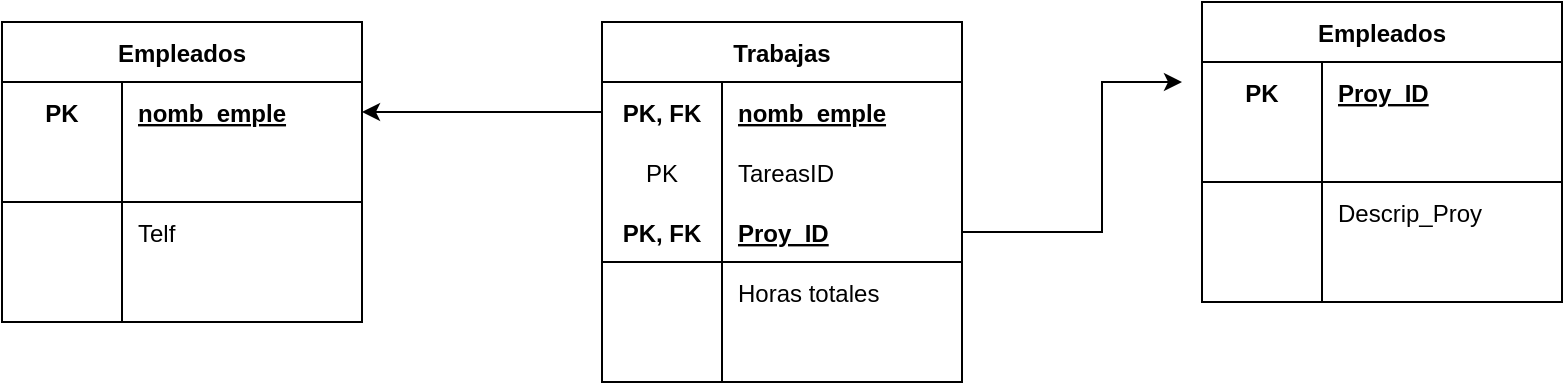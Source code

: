 <mxfile version="20.7.2" type="device"><diagram id="-xOmbCy5eaU4z4uiLfdm" name="Página-1"><mxGraphModel dx="1387" dy="788" grid="1" gridSize="10" guides="1" tooltips="1" connect="1" arrows="1" fold="1" page="1" pageScale="1" pageWidth="1654" pageHeight="2336" math="0" shadow="0"><root><mxCell id="0"/><mxCell id="1" parent="0"/><mxCell id="kVbkBnVhRm33oHVmCNfn-1" value="Empleados" style="shape=table;startSize=30;container=1;collapsible=1;childLayout=tableLayout;fixedRows=1;rowLines=0;fontStyle=1;align=center;resizeLast=1;" vertex="1" parent="1"><mxGeometry x="220" y="300" width="180" height="150" as="geometry"/></mxCell><mxCell id="kVbkBnVhRm33oHVmCNfn-2" value="" style="shape=tableRow;horizontal=0;startSize=0;swimlaneHead=0;swimlaneBody=0;fillColor=none;collapsible=0;dropTarget=0;points=[[0,0.5],[1,0.5]];portConstraint=eastwest;top=0;left=0;right=0;bottom=0;" vertex="1" parent="kVbkBnVhRm33oHVmCNfn-1"><mxGeometry y="30" width="180" height="30" as="geometry"/></mxCell><mxCell id="kVbkBnVhRm33oHVmCNfn-3" value="PK" style="shape=partialRectangle;connectable=0;fillColor=none;top=0;left=0;bottom=0;right=0;fontStyle=1;overflow=hidden;" vertex="1" parent="kVbkBnVhRm33oHVmCNfn-2"><mxGeometry width="60" height="30" as="geometry"><mxRectangle width="60" height="30" as="alternateBounds"/></mxGeometry></mxCell><mxCell id="kVbkBnVhRm33oHVmCNfn-4" value="nomb_emple" style="shape=partialRectangle;connectable=0;fillColor=none;top=0;left=0;bottom=0;right=0;align=left;spacingLeft=6;fontStyle=5;overflow=hidden;" vertex="1" parent="kVbkBnVhRm33oHVmCNfn-2"><mxGeometry x="60" width="120" height="30" as="geometry"><mxRectangle width="120" height="30" as="alternateBounds"/></mxGeometry></mxCell><mxCell id="kVbkBnVhRm33oHVmCNfn-5" value="" style="shape=tableRow;horizontal=0;startSize=0;swimlaneHead=0;swimlaneBody=0;fillColor=none;collapsible=0;dropTarget=0;points=[[0,0.5],[1,0.5]];portConstraint=eastwest;top=0;left=0;right=0;bottom=1;" vertex="1" parent="kVbkBnVhRm33oHVmCNfn-1"><mxGeometry y="60" width="180" height="30" as="geometry"/></mxCell><mxCell id="kVbkBnVhRm33oHVmCNfn-6" value="" style="shape=partialRectangle;connectable=0;fillColor=none;top=0;left=0;bottom=0;right=0;fontStyle=1;overflow=hidden;" vertex="1" parent="kVbkBnVhRm33oHVmCNfn-5"><mxGeometry width="60" height="30" as="geometry"><mxRectangle width="60" height="30" as="alternateBounds"/></mxGeometry></mxCell><mxCell id="kVbkBnVhRm33oHVmCNfn-7" value="" style="shape=partialRectangle;connectable=0;fillColor=none;top=0;left=0;bottom=0;right=0;align=left;spacingLeft=6;fontStyle=5;overflow=hidden;" vertex="1" parent="kVbkBnVhRm33oHVmCNfn-5"><mxGeometry x="60" width="120" height="30" as="geometry"><mxRectangle width="120" height="30" as="alternateBounds"/></mxGeometry></mxCell><mxCell id="kVbkBnVhRm33oHVmCNfn-8" value="" style="shape=tableRow;horizontal=0;startSize=0;swimlaneHead=0;swimlaneBody=0;fillColor=none;collapsible=0;dropTarget=0;points=[[0,0.5],[1,0.5]];portConstraint=eastwest;top=0;left=0;right=0;bottom=0;" vertex="1" parent="kVbkBnVhRm33oHVmCNfn-1"><mxGeometry y="90" width="180" height="30" as="geometry"/></mxCell><mxCell id="kVbkBnVhRm33oHVmCNfn-9" value="" style="shape=partialRectangle;connectable=0;fillColor=none;top=0;left=0;bottom=0;right=0;editable=1;overflow=hidden;" vertex="1" parent="kVbkBnVhRm33oHVmCNfn-8"><mxGeometry width="60" height="30" as="geometry"><mxRectangle width="60" height="30" as="alternateBounds"/></mxGeometry></mxCell><mxCell id="kVbkBnVhRm33oHVmCNfn-10" value="Telf" style="shape=partialRectangle;connectable=0;fillColor=none;top=0;left=0;bottom=0;right=0;align=left;spacingLeft=6;overflow=hidden;" vertex="1" parent="kVbkBnVhRm33oHVmCNfn-8"><mxGeometry x="60" width="120" height="30" as="geometry"><mxRectangle width="120" height="30" as="alternateBounds"/></mxGeometry></mxCell><mxCell id="kVbkBnVhRm33oHVmCNfn-11" value="" style="shape=tableRow;horizontal=0;startSize=0;swimlaneHead=0;swimlaneBody=0;fillColor=none;collapsible=0;dropTarget=0;points=[[0,0.5],[1,0.5]];portConstraint=eastwest;top=0;left=0;right=0;bottom=0;" vertex="1" parent="kVbkBnVhRm33oHVmCNfn-1"><mxGeometry y="120" width="180" height="30" as="geometry"/></mxCell><mxCell id="kVbkBnVhRm33oHVmCNfn-12" value="" style="shape=partialRectangle;connectable=0;fillColor=none;top=0;left=0;bottom=0;right=0;editable=1;overflow=hidden;" vertex="1" parent="kVbkBnVhRm33oHVmCNfn-11"><mxGeometry width="60" height="30" as="geometry"><mxRectangle width="60" height="30" as="alternateBounds"/></mxGeometry></mxCell><mxCell id="kVbkBnVhRm33oHVmCNfn-13" value="" style="shape=partialRectangle;connectable=0;fillColor=none;top=0;left=0;bottom=0;right=0;align=left;spacingLeft=6;overflow=hidden;" vertex="1" parent="kVbkBnVhRm33oHVmCNfn-11"><mxGeometry x="60" width="120" height="30" as="geometry"><mxRectangle width="120" height="30" as="alternateBounds"/></mxGeometry></mxCell><mxCell id="kVbkBnVhRm33oHVmCNfn-14" value="Trabajas" style="shape=table;startSize=30;container=1;collapsible=1;childLayout=tableLayout;fixedRows=1;rowLines=0;fontStyle=1;align=center;resizeLast=1;" vertex="1" parent="1"><mxGeometry x="520" y="300" width="180" height="180" as="geometry"/></mxCell><mxCell id="kVbkBnVhRm33oHVmCNfn-15" value="" style="shape=tableRow;horizontal=0;startSize=0;swimlaneHead=0;swimlaneBody=0;fillColor=none;collapsible=0;dropTarget=0;points=[[0,0.5],[1,0.5]];portConstraint=eastwest;top=0;left=0;right=0;bottom=0;" vertex="1" parent="kVbkBnVhRm33oHVmCNfn-14"><mxGeometry y="30" width="180" height="30" as="geometry"/></mxCell><mxCell id="kVbkBnVhRm33oHVmCNfn-16" value="PK, FK" style="shape=partialRectangle;connectable=0;fillColor=none;top=0;left=0;bottom=0;right=0;fontStyle=1;overflow=hidden;" vertex="1" parent="kVbkBnVhRm33oHVmCNfn-15"><mxGeometry width="60" height="30" as="geometry"><mxRectangle width="60" height="30" as="alternateBounds"/></mxGeometry></mxCell><mxCell id="kVbkBnVhRm33oHVmCNfn-17" value="nomb_emple" style="shape=partialRectangle;connectable=0;fillColor=none;top=0;left=0;bottom=0;right=0;align=left;spacingLeft=6;fontStyle=5;overflow=hidden;" vertex="1" parent="kVbkBnVhRm33oHVmCNfn-15"><mxGeometry x="60" width="120" height="30" as="geometry"><mxRectangle width="120" height="30" as="alternateBounds"/></mxGeometry></mxCell><mxCell id="kVbkBnVhRm33oHVmCNfn-27" value="" style="shape=tableRow;horizontal=0;startSize=0;swimlaneHead=0;swimlaneBody=0;fillColor=none;collapsible=0;dropTarget=0;points=[[0,0.5],[1,0.5]];portConstraint=eastwest;top=0;left=0;right=0;bottom=0;" vertex="1" parent="kVbkBnVhRm33oHVmCNfn-14"><mxGeometry y="60" width="180" height="30" as="geometry"/></mxCell><mxCell id="kVbkBnVhRm33oHVmCNfn-28" value="PK" style="shape=partialRectangle;connectable=0;fillColor=none;top=0;left=0;bottom=0;right=0;editable=1;overflow=hidden;" vertex="1" parent="kVbkBnVhRm33oHVmCNfn-27"><mxGeometry width="60" height="30" as="geometry"><mxRectangle width="60" height="30" as="alternateBounds"/></mxGeometry></mxCell><mxCell id="kVbkBnVhRm33oHVmCNfn-29" value="TareasID" style="shape=partialRectangle;connectable=0;fillColor=none;top=0;left=0;bottom=0;right=0;align=left;spacingLeft=6;overflow=hidden;" vertex="1" parent="kVbkBnVhRm33oHVmCNfn-27"><mxGeometry x="60" width="120" height="30" as="geometry"><mxRectangle width="120" height="30" as="alternateBounds"/></mxGeometry></mxCell><mxCell id="kVbkBnVhRm33oHVmCNfn-18" value="" style="shape=tableRow;horizontal=0;startSize=0;swimlaneHead=0;swimlaneBody=0;fillColor=none;collapsible=0;dropTarget=0;points=[[0,0.5],[1,0.5]];portConstraint=eastwest;top=0;left=0;right=0;bottom=1;" vertex="1" parent="kVbkBnVhRm33oHVmCNfn-14"><mxGeometry y="90" width="180" height="30" as="geometry"/></mxCell><mxCell id="kVbkBnVhRm33oHVmCNfn-19" value="PK, FK" style="shape=partialRectangle;connectable=0;fillColor=none;top=0;left=0;bottom=0;right=0;fontStyle=1;overflow=hidden;" vertex="1" parent="kVbkBnVhRm33oHVmCNfn-18"><mxGeometry width="60" height="30" as="geometry"><mxRectangle width="60" height="30" as="alternateBounds"/></mxGeometry></mxCell><mxCell id="kVbkBnVhRm33oHVmCNfn-20" value="Proy_ID" style="shape=partialRectangle;connectable=0;fillColor=none;top=0;left=0;bottom=0;right=0;align=left;spacingLeft=6;fontStyle=5;overflow=hidden;" vertex="1" parent="kVbkBnVhRm33oHVmCNfn-18"><mxGeometry x="60" width="120" height="30" as="geometry"><mxRectangle width="120" height="30" as="alternateBounds"/></mxGeometry></mxCell><mxCell id="kVbkBnVhRm33oHVmCNfn-21" value="" style="shape=tableRow;horizontal=0;startSize=0;swimlaneHead=0;swimlaneBody=0;fillColor=none;collapsible=0;dropTarget=0;points=[[0,0.5],[1,0.5]];portConstraint=eastwest;top=0;left=0;right=0;bottom=0;" vertex="1" parent="kVbkBnVhRm33oHVmCNfn-14"><mxGeometry y="120" width="180" height="30" as="geometry"/></mxCell><mxCell id="kVbkBnVhRm33oHVmCNfn-22" value="" style="shape=partialRectangle;connectable=0;fillColor=none;top=0;left=0;bottom=0;right=0;editable=1;overflow=hidden;" vertex="1" parent="kVbkBnVhRm33oHVmCNfn-21"><mxGeometry width="60" height="30" as="geometry"><mxRectangle width="60" height="30" as="alternateBounds"/></mxGeometry></mxCell><mxCell id="kVbkBnVhRm33oHVmCNfn-23" value="Horas totales" style="shape=partialRectangle;connectable=0;fillColor=none;top=0;left=0;bottom=0;right=0;align=left;spacingLeft=6;overflow=hidden;" vertex="1" parent="kVbkBnVhRm33oHVmCNfn-21"><mxGeometry x="60" width="120" height="30" as="geometry"><mxRectangle width="120" height="30" as="alternateBounds"/></mxGeometry></mxCell><mxCell id="kVbkBnVhRm33oHVmCNfn-24" value="" style="shape=tableRow;horizontal=0;startSize=0;swimlaneHead=0;swimlaneBody=0;fillColor=none;collapsible=0;dropTarget=0;points=[[0,0.5],[1,0.5]];portConstraint=eastwest;top=0;left=0;right=0;bottom=0;" vertex="1" parent="kVbkBnVhRm33oHVmCNfn-14"><mxGeometry y="150" width="180" height="30" as="geometry"/></mxCell><mxCell id="kVbkBnVhRm33oHVmCNfn-25" value="" style="shape=partialRectangle;connectable=0;fillColor=none;top=0;left=0;bottom=0;right=0;editable=1;overflow=hidden;" vertex="1" parent="kVbkBnVhRm33oHVmCNfn-24"><mxGeometry width="60" height="30" as="geometry"><mxRectangle width="60" height="30" as="alternateBounds"/></mxGeometry></mxCell><mxCell id="kVbkBnVhRm33oHVmCNfn-26" value="" style="shape=partialRectangle;connectable=0;fillColor=none;top=0;left=0;bottom=0;right=0;align=left;spacingLeft=6;overflow=hidden;" vertex="1" parent="kVbkBnVhRm33oHVmCNfn-24"><mxGeometry x="60" width="120" height="30" as="geometry"><mxRectangle width="120" height="30" as="alternateBounds"/></mxGeometry></mxCell><mxCell id="kVbkBnVhRm33oHVmCNfn-30" value="Empleados" style="shape=table;startSize=30;container=1;collapsible=1;childLayout=tableLayout;fixedRows=1;rowLines=0;fontStyle=1;align=center;resizeLast=1;" vertex="1" parent="1"><mxGeometry x="820" y="290" width="180" height="150" as="geometry"/></mxCell><mxCell id="kVbkBnVhRm33oHVmCNfn-31" value="" style="shape=tableRow;horizontal=0;startSize=0;swimlaneHead=0;swimlaneBody=0;fillColor=none;collapsible=0;dropTarget=0;points=[[0,0.5],[1,0.5]];portConstraint=eastwest;top=0;left=0;right=0;bottom=0;" vertex="1" parent="kVbkBnVhRm33oHVmCNfn-30"><mxGeometry y="30" width="180" height="30" as="geometry"/></mxCell><mxCell id="kVbkBnVhRm33oHVmCNfn-32" value="PK" style="shape=partialRectangle;connectable=0;fillColor=none;top=0;left=0;bottom=0;right=0;fontStyle=1;overflow=hidden;" vertex="1" parent="kVbkBnVhRm33oHVmCNfn-31"><mxGeometry width="60" height="30" as="geometry"><mxRectangle width="60" height="30" as="alternateBounds"/></mxGeometry></mxCell><mxCell id="kVbkBnVhRm33oHVmCNfn-33" value="Proy_ID" style="shape=partialRectangle;connectable=0;fillColor=none;top=0;left=0;bottom=0;right=0;align=left;spacingLeft=6;fontStyle=5;overflow=hidden;" vertex="1" parent="kVbkBnVhRm33oHVmCNfn-31"><mxGeometry x="60" width="120" height="30" as="geometry"><mxRectangle width="120" height="30" as="alternateBounds"/></mxGeometry></mxCell><mxCell id="kVbkBnVhRm33oHVmCNfn-34" value="" style="shape=tableRow;horizontal=0;startSize=0;swimlaneHead=0;swimlaneBody=0;fillColor=none;collapsible=0;dropTarget=0;points=[[0,0.5],[1,0.5]];portConstraint=eastwest;top=0;left=0;right=0;bottom=1;" vertex="1" parent="kVbkBnVhRm33oHVmCNfn-30"><mxGeometry y="60" width="180" height="30" as="geometry"/></mxCell><mxCell id="kVbkBnVhRm33oHVmCNfn-35" value="" style="shape=partialRectangle;connectable=0;fillColor=none;top=0;left=0;bottom=0;right=0;fontStyle=1;overflow=hidden;" vertex="1" parent="kVbkBnVhRm33oHVmCNfn-34"><mxGeometry width="60" height="30" as="geometry"><mxRectangle width="60" height="30" as="alternateBounds"/></mxGeometry></mxCell><mxCell id="kVbkBnVhRm33oHVmCNfn-36" value="" style="shape=partialRectangle;connectable=0;fillColor=none;top=0;left=0;bottom=0;right=0;align=left;spacingLeft=6;fontStyle=5;overflow=hidden;" vertex="1" parent="kVbkBnVhRm33oHVmCNfn-34"><mxGeometry x="60" width="120" height="30" as="geometry"><mxRectangle width="120" height="30" as="alternateBounds"/></mxGeometry></mxCell><mxCell id="kVbkBnVhRm33oHVmCNfn-37" value="" style="shape=tableRow;horizontal=0;startSize=0;swimlaneHead=0;swimlaneBody=0;fillColor=none;collapsible=0;dropTarget=0;points=[[0,0.5],[1,0.5]];portConstraint=eastwest;top=0;left=0;right=0;bottom=0;" vertex="1" parent="kVbkBnVhRm33oHVmCNfn-30"><mxGeometry y="90" width="180" height="30" as="geometry"/></mxCell><mxCell id="kVbkBnVhRm33oHVmCNfn-38" value="" style="shape=partialRectangle;connectable=0;fillColor=none;top=0;left=0;bottom=0;right=0;editable=1;overflow=hidden;" vertex="1" parent="kVbkBnVhRm33oHVmCNfn-37"><mxGeometry width="60" height="30" as="geometry"><mxRectangle width="60" height="30" as="alternateBounds"/></mxGeometry></mxCell><mxCell id="kVbkBnVhRm33oHVmCNfn-39" value="Descrip_Proy" style="shape=partialRectangle;connectable=0;fillColor=none;top=0;left=0;bottom=0;right=0;align=left;spacingLeft=6;overflow=hidden;" vertex="1" parent="kVbkBnVhRm33oHVmCNfn-37"><mxGeometry x="60" width="120" height="30" as="geometry"><mxRectangle width="120" height="30" as="alternateBounds"/></mxGeometry></mxCell><mxCell id="kVbkBnVhRm33oHVmCNfn-40" value="" style="shape=tableRow;horizontal=0;startSize=0;swimlaneHead=0;swimlaneBody=0;fillColor=none;collapsible=0;dropTarget=0;points=[[0,0.5],[1,0.5]];portConstraint=eastwest;top=0;left=0;right=0;bottom=0;" vertex="1" parent="kVbkBnVhRm33oHVmCNfn-30"><mxGeometry y="120" width="180" height="30" as="geometry"/></mxCell><mxCell id="kVbkBnVhRm33oHVmCNfn-41" value="" style="shape=partialRectangle;connectable=0;fillColor=none;top=0;left=0;bottom=0;right=0;editable=1;overflow=hidden;" vertex="1" parent="kVbkBnVhRm33oHVmCNfn-40"><mxGeometry width="60" height="30" as="geometry"><mxRectangle width="60" height="30" as="alternateBounds"/></mxGeometry></mxCell><mxCell id="kVbkBnVhRm33oHVmCNfn-42" value="" style="shape=partialRectangle;connectable=0;fillColor=none;top=0;left=0;bottom=0;right=0;align=left;spacingLeft=6;overflow=hidden;" vertex="1" parent="kVbkBnVhRm33oHVmCNfn-40"><mxGeometry x="60" width="120" height="30" as="geometry"><mxRectangle width="120" height="30" as="alternateBounds"/></mxGeometry></mxCell><mxCell id="kVbkBnVhRm33oHVmCNfn-43" style="edgeStyle=orthogonalEdgeStyle;rounded=0;orthogonalLoop=1;jettySize=auto;html=1;entryX=1;entryY=0.5;entryDx=0;entryDy=0;" edge="1" parent="1" source="kVbkBnVhRm33oHVmCNfn-15" target="kVbkBnVhRm33oHVmCNfn-2"><mxGeometry relative="1" as="geometry"/></mxCell><mxCell id="kVbkBnVhRm33oHVmCNfn-44" style="edgeStyle=orthogonalEdgeStyle;rounded=0;orthogonalLoop=1;jettySize=auto;html=1;" edge="1" parent="1" source="kVbkBnVhRm33oHVmCNfn-18"><mxGeometry relative="1" as="geometry"><mxPoint x="810" y="330" as="targetPoint"/><Array as="points"><mxPoint x="770" y="405"/><mxPoint x="770" y="330"/></Array></mxGeometry></mxCell></root></mxGraphModel></diagram></mxfile>